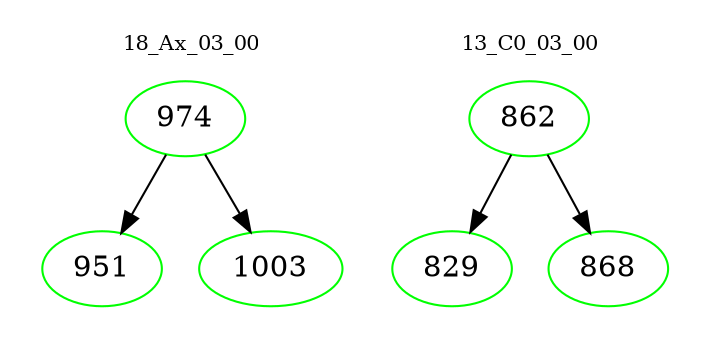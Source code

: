 digraph{
subgraph cluster_0 {
color = white
label = "18_Ax_03_00";
fontsize=10;
T0_974 [label="974", color="green"]
T0_974 -> T0_951 [color="black"]
T0_951 [label="951", color="green"]
T0_974 -> T0_1003 [color="black"]
T0_1003 [label="1003", color="green"]
}
subgraph cluster_1 {
color = white
label = "13_C0_03_00";
fontsize=10;
T1_862 [label="862", color="green"]
T1_862 -> T1_829 [color="black"]
T1_829 [label="829", color="green"]
T1_862 -> T1_868 [color="black"]
T1_868 [label="868", color="green"]
}
}
